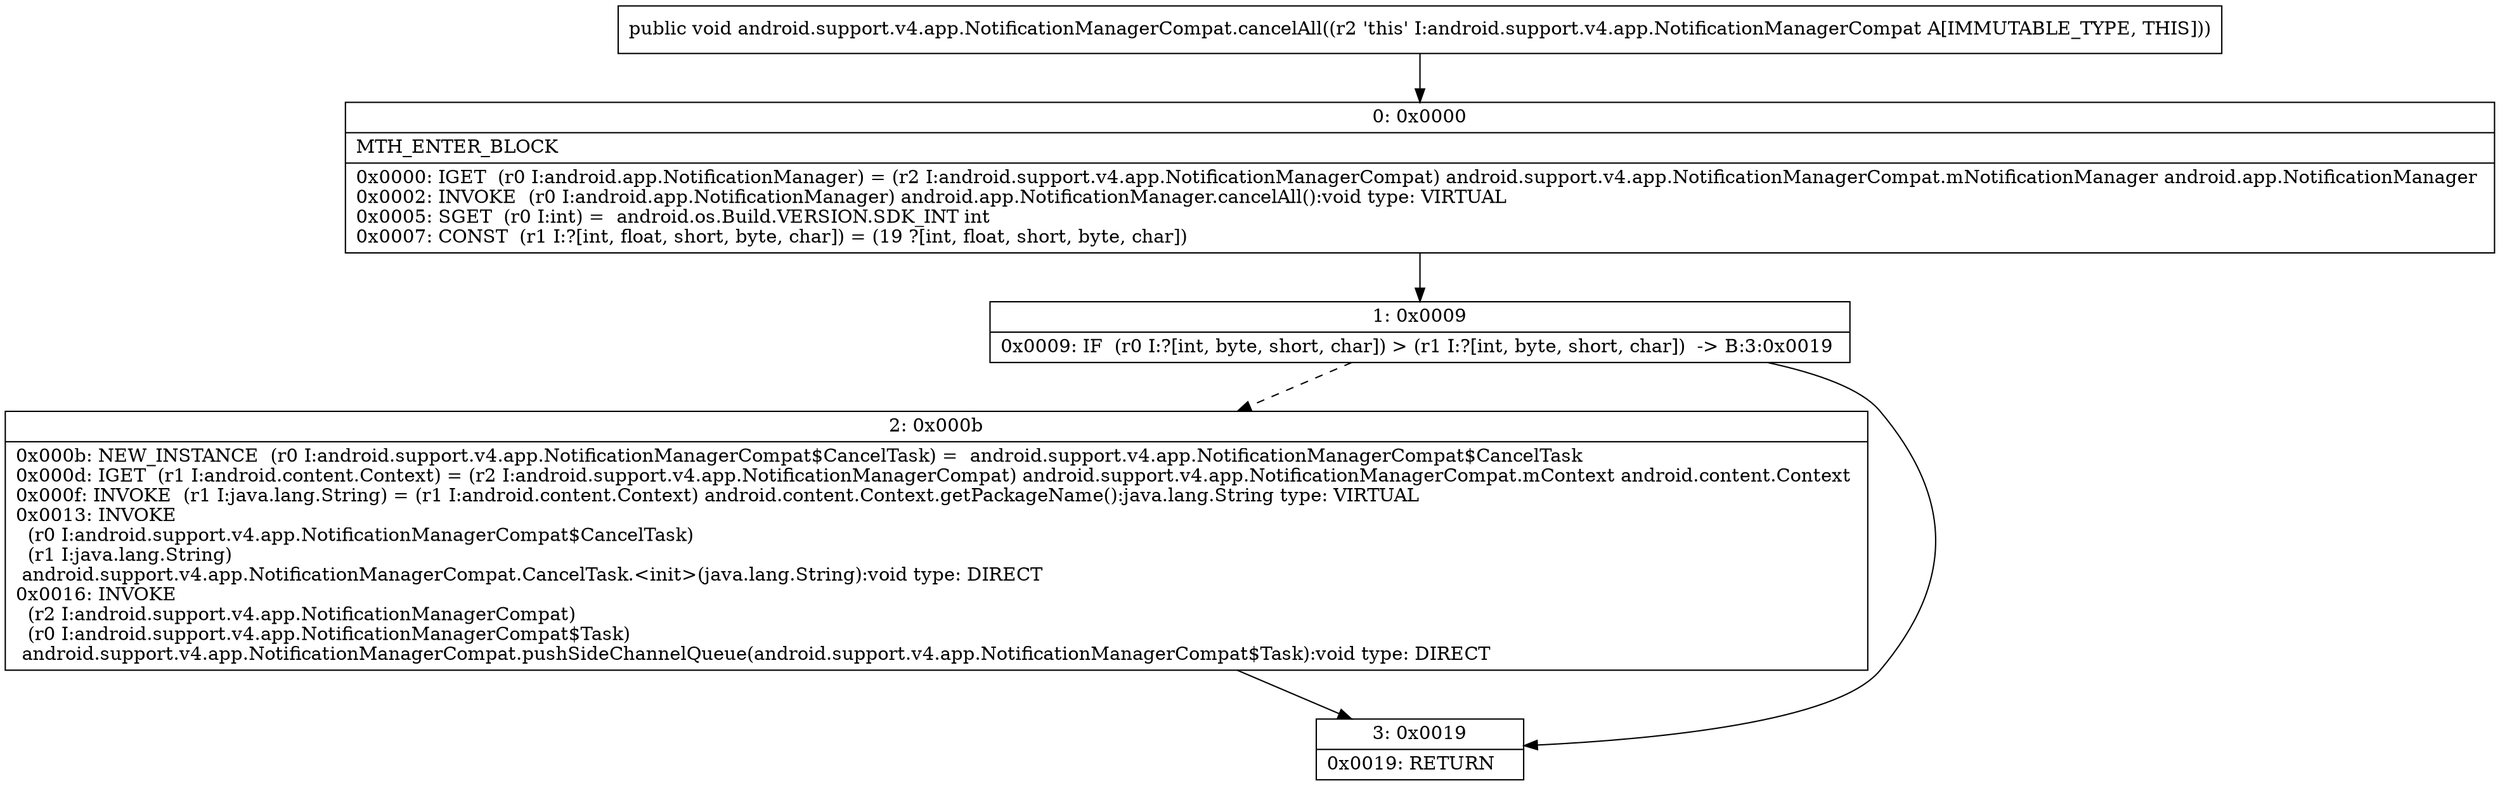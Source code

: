 digraph "CFG forandroid.support.v4.app.NotificationManagerCompat.cancelAll()V" {
Node_0 [shape=record,label="{0\:\ 0x0000|MTH_ENTER_BLOCK\l|0x0000: IGET  (r0 I:android.app.NotificationManager) = (r2 I:android.support.v4.app.NotificationManagerCompat) android.support.v4.app.NotificationManagerCompat.mNotificationManager android.app.NotificationManager \l0x0002: INVOKE  (r0 I:android.app.NotificationManager) android.app.NotificationManager.cancelAll():void type: VIRTUAL \l0x0005: SGET  (r0 I:int) =  android.os.Build.VERSION.SDK_INT int \l0x0007: CONST  (r1 I:?[int, float, short, byte, char]) = (19 ?[int, float, short, byte, char]) \l}"];
Node_1 [shape=record,label="{1\:\ 0x0009|0x0009: IF  (r0 I:?[int, byte, short, char]) \> (r1 I:?[int, byte, short, char])  \-\> B:3:0x0019 \l}"];
Node_2 [shape=record,label="{2\:\ 0x000b|0x000b: NEW_INSTANCE  (r0 I:android.support.v4.app.NotificationManagerCompat$CancelTask) =  android.support.v4.app.NotificationManagerCompat$CancelTask \l0x000d: IGET  (r1 I:android.content.Context) = (r2 I:android.support.v4.app.NotificationManagerCompat) android.support.v4.app.NotificationManagerCompat.mContext android.content.Context \l0x000f: INVOKE  (r1 I:java.lang.String) = (r1 I:android.content.Context) android.content.Context.getPackageName():java.lang.String type: VIRTUAL \l0x0013: INVOKE  \l  (r0 I:android.support.v4.app.NotificationManagerCompat$CancelTask)\l  (r1 I:java.lang.String)\l android.support.v4.app.NotificationManagerCompat.CancelTask.\<init\>(java.lang.String):void type: DIRECT \l0x0016: INVOKE  \l  (r2 I:android.support.v4.app.NotificationManagerCompat)\l  (r0 I:android.support.v4.app.NotificationManagerCompat$Task)\l android.support.v4.app.NotificationManagerCompat.pushSideChannelQueue(android.support.v4.app.NotificationManagerCompat$Task):void type: DIRECT \l}"];
Node_3 [shape=record,label="{3\:\ 0x0019|0x0019: RETURN   \l}"];
MethodNode[shape=record,label="{public void android.support.v4.app.NotificationManagerCompat.cancelAll((r2 'this' I:android.support.v4.app.NotificationManagerCompat A[IMMUTABLE_TYPE, THIS])) }"];
MethodNode -> Node_0;
Node_0 -> Node_1;
Node_1 -> Node_2[style=dashed];
Node_1 -> Node_3;
Node_2 -> Node_3;
}

